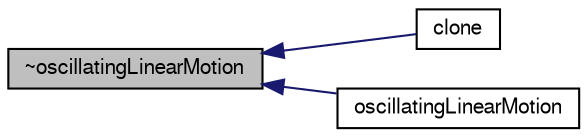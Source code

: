 digraph "~oscillatingLinearMotion"
{
  bgcolor="transparent";
  edge [fontname="FreeSans",fontsize="10",labelfontname="FreeSans",labelfontsize="10"];
  node [fontname="FreeSans",fontsize="10",shape=record];
  rankdir="LR";
  Node4 [label="~oscillatingLinearMotion",height=0.2,width=0.4,color="black", fillcolor="grey75", style="filled", fontcolor="black"];
  Node4 -> Node5 [dir="back",color="midnightblue",fontsize="10",style="solid",fontname="FreeSans"];
  Node5 [label="clone",height=0.2,width=0.4,color="black",URL="$a21394.html#a722fe8888a6a89517f707178d155124c",tooltip="Construct and return a clone. "];
  Node4 -> Node6 [dir="back",color="midnightblue",fontsize="10",style="solid",fontname="FreeSans"];
  Node6 [label="oscillatingLinearMotion",height=0.2,width=0.4,color="black",URL="$a21394.html#a13ba9315003b64c2016672a58f2ae83c",tooltip="Construct from components. "];
}
